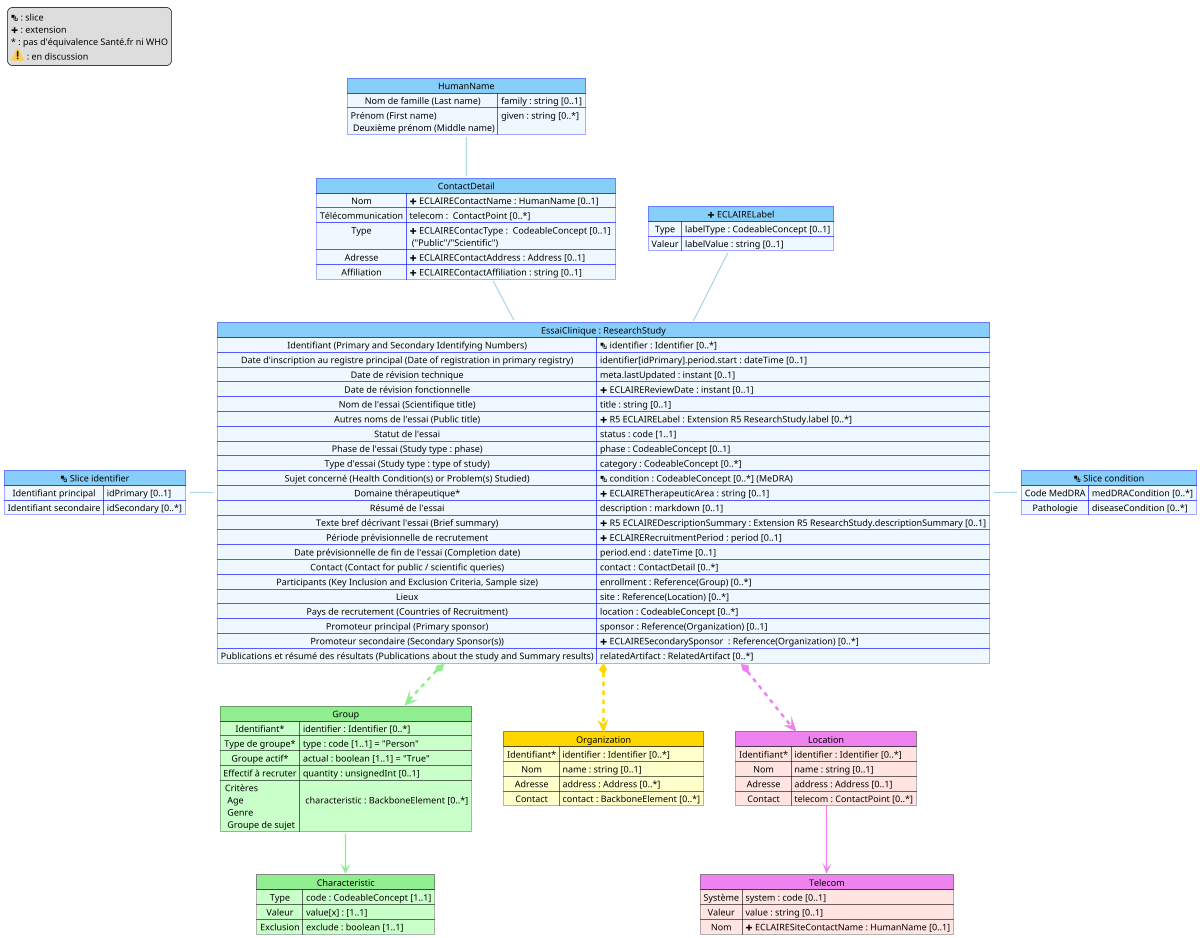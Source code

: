 @startuml mapping

scale 1200 width

map "ContactDetail" as Contact #back:AliceBlue;header:LightSkyBlue;line:blue {
    Nom => name :  string [0..1] 
    Télécommunication => telecom :  ContactPoint [0..*]  
    Type => <&plus> ECLAIREContacType :  CodeableConcept [0..1] \n ("Public"/"Scientific")
    Adresse => <&plus> ECLAIREContactAddress : Address [0..1]
    Affiliation => <&plus> ECLAIREContactAffiliation : string [0..1]
    Nom => <&plus> ECLAIREContactName : HumanName [0..1]
}

map "HumanName" as slice_name #back:AliceBlue;header:LightSkyBlue;line:blue {
    Nom de famille (Last name) => family : string [0..1]
    Prénom (First name) \n Deuxième prénom (Middle name) => given : string [0..*]
}

map "<&layers> Slice identifier" as slice_identifier #back:AliceBlue;header:LightSkyBlue;line:blue {
    Identifiant principal => idPrimary [0..1]
    Identifiant secondaire => idSecondary [0..*]
}

map "<&layers> Slice condition" as slice_condition #back:AliceBlue;header:LightSkyBlue;line:blue {
    Code MedDRA => medDRACondition [0..*]
    Pathologie => diseaseCondition [0..*]
}

map "<&plus> ECLAIRELabel" as label #back:AliceBlue;header:LightSkyBlue;line:blue {
    Type => labelType : CodeableConcept [0..1]
    Valeur => labelValue : string [0..1]
}

map "Group" as Group #back:TECHNOLOGY;header:LightGreen {
    Identifiant* => identifier : Identifier [0..*] 
    Type de groupe* => type : code [1..1] = "Person" 
    Groupe actif* => actual : boolean [1..1] = "True"
    Effectif à recruter => quantity : unsignedInt [0..1] 
    Critères \n Age \n Genre \n Groupe de sujet => \n characteristic : BackboneElement [0..*] 
}

map "Characteristic" as Characteristic #back:TECHNOLOGY;header:LightGreen {
    Type  => code : CodeableConcept [1..1] 
    Valeur => value[x] : [1..1] 
    Exclusion => exclude : boolean [1..1] 
}

map "Organization" as Organization #back:BUSINESS;header:Gold {
    Identifiant* => identifier : Identifier [0..*] 
    Nom => name : string [0..1] 
    Adresse => address : Address [0..*] 
    Contact => contact : BackboneElement [0..*] 
}

map "Location" as Location #back:MistyRose;header:Violet {
    Identifiant* => identifier : Identifier [0..*] 
    Nom => name : string [0..1] 
    Adresse => address : Address [0..1] 
    Contact => telecom : ContactPoint [0..*]
}

map "Telecom" as Telecom #back:MistyRose;header:Violet {
    Système  => system : code [0..1] 
    Valeur => value : string [0..1] 
    Nom => <&plus> ECLAIRESiteContactName : HumanName [0..1] 
}

map "EssaiClinique : ResearchStudy" as RS #back:AliceBlue;header:LightSkyBlue;line:blue {
    Identifiant (Primary and Secondary Identifying Numbers) => <&layers> identifier : Identifier [0..*]
    Date d'inscription au registre principal (Date of registration in primary registry) => identifier[idPrimary].period.start : dateTime [0..1]  
    Date de révision technique => meta.lastUpdated : instant [0..1]  
    Date de révision fonctionnelle => <&plus> ECLAIREReviewDate : instant [0..1] 
    Nom de l'essai (Scientifique title) => title : string [0..1] 
    Autres noms de l'essai (Public title) => <&plus> R5 ECLAIRELabel : Extension R5 ResearchStudy.label [0..*] 
    Statut de l'essai => status : code [1..1]
    Phase de l'essai (Study type : phase) => phase : CodeableConcept [0..1] 
    Type d'essai (Study type : type of study) => category : CodeableConcept [0..*] 
    Sujet concerné (Health Condition(s) or Problem(s) Studied) => <&layers> condition : CodeableConcept [0..*] (MeDRA) 
    Domaine thérapeutique* => <&plus> ECLAIRETherapeuticArea : string [0..1] 
    Résumé de l'essai => description : markdown [0..1] 
    Texte bref décrivant l'essai (Brief summary) => <&plus> R5 ECLAIREDescriptionSummary : Extension R5 ResearchStudy.descriptionSummary [0..1]
    Période prévisionnelle de recrutement => <&plus> ECLAIRERecruitmentPeriod : period [0..1]  
    Date prévisionnelle de fin de l'essai (Completion date) => period.end : dateTime [0..1]
    Contact (Contact for public / scientific queries) => contact : ContactDetail [0..*] 
    Participants (Key Inclusion and Exclusion Criteria, Sample size) => enrollment : Reference(Group) [0..*] 
    Lieux => site : Reference(Location) [0..*] 
    Pays de recrutement (Countries of Recruitment) => location : CodeableConcept [0..*]
    Promoteur principal (Primary sponsor) => sponsor : Reference(Organization) [0..1]  
    Promoteur secondaire (Secondary Sponsor(s)) => <&plus> ECLAIRESecondarySponsor  : Reference(Organization) [0..*]  
    Publications et résumé des résultats (Publications about the study and Summary results) => relatedArtifact : RelatedArtifact [0..*]
}


RS *-[#Violet,dashed,thickness=4]-> Location
RS *-[#LightGreen,dashed,thickness=4]-> Group 
RS *-[#Gold,dashed,thickness=4]-> Organization

slice_identifier -[#lightBlue,thickness=2] RS
RS -[#lightBlue,thickness=2] slice_condition
Contact --[#lightBlue,thickness=2] RS
label --[#lightBlue,thickness=2] RS
slice_name --[#lightBlue,thickness=2] Contact

Group -[hidden] Organization

Group::Critères --[#LightGreen,thickness=2]> Characteristic
Location::Contact --[#Violet,thickness=2]> Telecom


legend top left
  <&layers> : slice
  <&plus> : extension
  ~* : pas d'équivalence Santé.fr ni WHO
  <:warning:> : en discussion
endlegend

@enduml